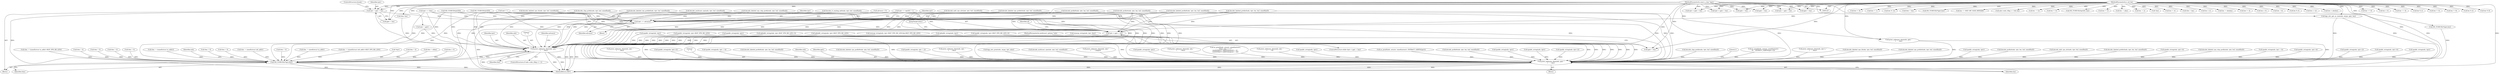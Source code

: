 digraph "0_tcpdump_d10a0f980fe8f9407ab1ffbd612641433ebe175e@integer" {
"1001623" [label="(Call,tptr = pptr + len)"];
"1000128" [label="(MethodParameterIn,const u_char *pptr)"];
"1000129" [label="(MethodParameterIn,u_int len)"];
"1001634" [label="(Call,tptr += advance)"];
"1001167" [label="(Call,tptr < pptr + len)"];
"1001615" [label="(Call,print_unknown_data(ndo, tptr, \"\n\t    \", tlen))"];
"1001597" [label="(Call,ND_TCHECK2(*tptr,tlen))"];
"1002909" [label="(Call,print_unknown_data(ndo, pptr, \"\n\t    \", len))"];
"1001962" [label="(Call,decode_clnp_prefix(ndo, tptr, buf, sizeof(buf)))"];
"1000939" [label="(Call,tlen = 0)"];
"1000845" [label="(Call,tlen = 0)"];
"1002915" [label="(Literal,1)"];
"1000391" [label="(Call,len == 6)"];
"1002237" [label="(Call,as_printf(ndo, astostr, sizeof(astostr),\n\t\t\t    EXTRACT_32BITS(tptr+2)))"];
"1000909" [label="(Call,ip6addr_string(ndo, tptr+BGP_VPN_RD_LEN))"];
"1000864" [label="(Call,tlen -= sizeof(struct in6_addr))"];
"1002654" [label="(Call,len < 4)"];
"1002817" [label="(Call,len == 0)"];
"1001598" [label="(Call,*tptr)"];
"1000180" [label="(Call,len % 2)"];
"1001111" [label="(Call,tptr += tlen)"];
"1002109" [label="(Call,print_unknown_data(ndo, tptr-3, \"\n\t    \", tlen))"];
"1001930" [label="(Call,decode_labeled_vpn_l2(ndo, tptr, buf, sizeof(buf)))"];
"1001786" [label="(Call,decode_labeled_vpn_prefix4(ndo, tptr, buf, sizeof(buf)))"];
"1000362" [label="(Call,len != 0)"];
"1000376" [label="(Call,len != 8)"];
"1000573" [label="(Call,len % 4)"];
"1000977" [label="(Call,isonsap_string(ndo, tptr, tlen))"];
"1000958" [label="(Call,tlen -= (sizeof(struct in_addr)))"];
"1001262" [label="(Call,decode_labeled_vpn_prefix4(ndo, tptr, buf, sizeof(buf)))"];
"1001603" [label="(Identifier,ndo)"];
"1001615" [label="(Call,print_unknown_data(ndo, tptr, \"\n\t    \", tlen))"];
"1001534" [label="(Call,decode_clnp_prefix(ndo, tptr, buf, sizeof(buf)))"];
"1000128" [label="(MethodParameterIn,const u_char *pptr)"];
"1002904" [label="(Block,)"];
"1001623" [label="(Call,tptr = pptr + len)"];
"1000815" [label="(Call,ipaddr_string(ndo, tptr+BGP_VPN_RD_LEN))"];
"1001625" [label="(Call,pptr + len)"];
"1002136" [label="(Call,len % 8)"];
"1002536" [label="(Call,ipaddr_string(ndo, tptr))"];
"1001169" [label="(Call,pptr + len)"];
"1001706" [label="(Call,decode_prefix4(ndo, tptr, len, buf, sizeof(buf)))"];
"1002026" [label="(Call,decode_mdt_vpn_nlri(ndo, tptr, buf, sizeof(buf)))"];
"1000436" [label="(Call,len != 8)"];
"1001179" [label="(Block,)"];
"1000793" [label="(Call,tlen = 0)"];
"1001691" [label="(Call,tptr < pptr + len)"];
"1000153" [label="(Call,len != 1)"];
"1002820" [label="(Call,len % 12)"];
"1001470" [label="(Call,decode_labeled_vpn_prefix6(ndo, tptr, buf, sizeof(buf)))"];
"1001038" [label="(Call,ipaddr_string(ndo, tptr+BGP_VPN_RD_LEN+4))"];
"1000887" [label="(Call,tlen = 0)"];
"1000206" [label="(Call,tptr < pptr + len)"];
"1001597" [label="(Call,ND_TCHECK2(*tptr,tlen))"];
"1001141" [label="(Call,ND_TCHECK(tptr[0]))"];
"1000751" [label="(Call,tlen = 0)"];
"1001746" [label="(Call,decode_labeled_prefix4(ndo, tptr, len, buf, sizeof(buf)))"];
"1002203" [label="(Call,ipaddr_string(ndo, tptr+4))"];
"1000770" [label="(Call,tlen -= sizeof(struct in_addr))"];
"1001994" [label="(Call,decode_labeled_vpn_clnp_prefix(ndo, tptr, buf, sizeof(buf)))"];
"1001616" [label="(Identifier,ndo)"];
"1001566" [label="(Call,decode_labeled_vpn_clnp_prefix(ndo, tptr, buf, sizeof(buf)))"];
"1002405" [label="(Call,tlen = len)"];
"1000914" [label="(Call,tlen -= (sizeof(struct in6_addr)+BGP_VPN_RD_LEN))"];
"1000428" [label="(Call,ipaddr_string(ndo, tptr + 4))"];
"1002482" [label="(Call,ipaddr_string(ndo, tptr+4))"];
"1002874" [label="(Call,ND_TCHECK2(*pptr,len))"];
"1000200" [label="(Call,bgp_attr_get_as_size(ndo, atype, pptr, len))"];
"1001294" [label="(Call,decode_rt_routing_info(ndo, tptr, buf, sizeof(buf)))"];
"1001430" [label="(Call,decode_labeled_prefix6(ndo, tptr, len, buf, sizeof(buf)))"];
"1001609" [label="(ControlStructure,if (ndo->ndo_vflag <= 1))"];
"1001693" [label="(Call,pptr + len)"];
"1001018" [label="(Call,isonsap_string(ndo, tptr+BGP_VPN_RD_LEN,tlen-BGP_VPN_RD_LEN))"];
"1001680" [label="(Call,len == BGP_MP_NLRI_MINSIZE)"];
"1002897" [label="(Call,ndo->ndo_vflag > 1 && len)"];
"1002219" [label="(Call,ipaddr_string(ndo, tptr+2))"];
"1002461" [label="(Call,ipaddr_string(ndo, tptr+4))"];
"1001153" [label="(Call,tptr += tptr[0] + 1)"];
"1002516" [label="(Call,ipaddr_string(ndo, tptr))"];
"1000682" [label="(Call,print_unknown_data(ndo, tptr, \"\n\t    \", tlen))"];
"1001068" [label="(Call,tlen = 0)"];
"1002869" [label="(Call,len -= 12)"];
"1001166" [label="(ControlStructure,while (tptr < pptr + len))"];
"1000373" [label="(Call,len != 6)"];
"1000126" [label="(MethodParameterIn,netdissect_options *ndo)"];
"1000385" [label="(Call,ND_TCHECK2(tptr[0], len))"];
"1000142" [label="(Call,tptr = pptr)"];
"1000312" [label="(Call,len != 4)"];
"1000767" [label="(Call,ipaddr_string(ndo, tptr))"];
"1002298" [label="(Call,ipaddr_string(ndo, tptr+2))"];
"1002912" [label="(Literal,\"\n\t    \")"];
"1000463" [label="(Call,ipaddr_string(ndo, tptr + 4))"];
"1002810" [label="(Call,len -= alen)"];
"1001628" [label="(ControlStructure,break;)"];
"1002705" [label="(Call,len -= 2)"];
"1001858" [label="(Call,decode_labeled_prefix6(ndo, tptr, len, buf, sizeof(buf)))"];
"1001176" [label="(Identifier,af)"];
"1001326" [label="(Call,decode_multicast_vpn(ndo, tptr, buf, sizeof(buf)))"];
"1002910" [label="(Identifier,ndo)"];
"1002911" [label="(Identifier,pptr)"];
"1001898" [label="(Call,decode_labeled_vpn_prefix6(ndo, tptr, buf, sizeof(buf)))"];
"1001390" [label="(Call,decode_prefix6(ndo, tptr, len, buf, sizeof(buf)))"];
"1000129" [label="(MethodParameterIn,u_int len)"];
"1000190" [label="(Call,!len)"];
"1001635" [label="(Identifier,tptr)"];
"1000701" [label="(Call,tlen = nhlen)"];
"1000408" [label="(Call,ipaddr_string(ndo, tptr + 2))"];
"1000208" [label="(Call,pptr + len)"];
"1001092" [label="(Call,print_unknown_data(ndo, tptr, \"\n\t    \", tlen))"];
"1000548" [label="(Call,len != 4)"];
"1001637" [label="(JumpTarget,done:)"];
"1002562" [label="(Call,tlen = len)"];
"1001624" [label="(Identifier,tptr)"];
"1001222" [label="(Call,decode_labeled_prefix4(ndo, tptr, len, buf, sizeof(buf)))"];
"1001617" [label="(Identifier,tptr)"];
"1002688" [label="(Call,len < 2)"];
"1002913" [label="(Identifier,len)"];
"1001619" [label="(Identifier,tlen)"];
"1000718" [label="(Call,tlen > 0)"];
"1000955" [label="(Call,ipaddr_string(ndo, tptr))"];
"1001634" [label="(Call,tptr += advance)"];
"1002731" [label="(Call,len -= alenlen)"];
"1001618" [label="(Literal,\"\n\t    \")"];
"1002800" [label="(Call,bgp_attr_print(ndo, atype, tptr, alen))"];
"1002905" [label="(Call,ND_TCHECK2(*pptr,len))"];
"1002058" [label="(Call,decode_multicast_vpn(ndo, tptr, buf, sizeof(buf)))"];
"1000338" [label="(Call,len != 4)"];
"1002834" [label="(Call,len > 0)"];
"1000820" [label="(Call,tlen -= (sizeof(struct in_addr)+BGP_VPN_RD_LEN))"];
"1002635" [label="(Call,print_unknown_data(ndo, tptr,\"\n\t      \", length))"];
"1002909" [label="(Call,print_unknown_data(ndo, pptr, \"\n\t    \", len))"];
"1002890" [label="(Call,print_unknown_data(ndo, pptr, \"\n\t    \", len))"];
"1002499" [label="(Call,ipaddr_string(ndo, tptr))"];
"1001621" [label="(Identifier,advance)"];
"1002673" [label="(Call,len -=4)"];
"1001600" [label="(Identifier,tlen)"];
"1000471" [label="(Call,len % 4)"];
"1002919" [label="(MethodReturn,RET)"];
"1001114" [label="(Call,ND_TCHECK(tptr[0]))"];
"1000145" [label="(Call,tlen=len)"];
"1001358" [label="(Call,decode_mdt_vpn_nlri(ndo, tptr, buf, sizeof(buf)))"];
"1002552" [label="(Call,print_unknown_data(ndo, tptr, \"\n\t      \", tlen))"];
"1001167" [label="(Call,tptr < pptr + len)"];
"1002861" [label="(Call,len > 12)"];
"1000258" [label="(Call,as_printf(ndo, astostr, sizeof(astostr),\n\t\t\t\tas_size == 2 ?\n\t\t\t\tEXTRACT_16BITS(&tptr[2 + i]) :\n\t\t\t\tEXTRACT_32BITS(&tptr[2 + i])))"];
"1000999" [label="(Call,tlen = 0)"];
"1002719" [label="(Call,len < alenlen)"];
"1002378" [label="(Call,print_unknown_data(ndo, tptr, \"\n\t      \", 8))"];
"1002119" [label="(Call,tptr = pptr + len)"];
"1001630" [label="(Call,advance < 0)"];
"1001168" [label="(Identifier,tptr)"];
"1001636" [label="(Identifier,advance)"];
"1000598" [label="(Call,ipaddr_string(ndo, tptr))"];
"1002663" [label="(Call,as_printf(ndo, astostr, sizeof(astostr), EXTRACT_32BITS(tptr)))"];
"1001058" [label="(Call,ip6addr_string(ndo, tptr+BGP_VPN_RD_LEN+3))"];
"1001818" [label="(Call,decode_prefix6(ndo, tptr, len, buf, sizeof(buf)))"];
"1001172" [label="(Block,)"];
"1000861" [label="(Call,ip6addr_string(ndo, tptr))"];
"1001182" [label="(Call,decode_prefix4(ndo, tptr, len, buf, sizeof(buf)))"];
"1000567" [label="(Call,ipaddr_string(ndo, tptr))"];
"1001123" [label="(Call,tptr++)"];
"1000331" [label="(Call,ipaddr_string(ndo, tptr))"];
"1002121" [label="(Call,pptr + len)"];
"1000984" [label="(Call,tlen = 0)"];
"1002284" [label="(Call,ipaddr_string(ndo, tptr+2))"];
"1001502" [label="(Call,decode_labeled_vpn_l2(ndo, tptr, buf, sizeof(buf)))"];
"1001623" -> "1001179"  [label="AST: "];
"1001623" -> "1001625"  [label="CFG: "];
"1001624" -> "1001623"  [label="AST: "];
"1001625" -> "1001623"  [label="AST: "];
"1001628" -> "1001623"  [label="CFG: "];
"1001623" -> "1002919"  [label="DDG: "];
"1001623" -> "1002919"  [label="DDG: "];
"1000128" -> "1001623"  [label="DDG: "];
"1000129" -> "1001623"  [label="DDG: "];
"1001623" -> "1001634"  [label="DDG: "];
"1000128" -> "1000125"  [label="AST: "];
"1000128" -> "1002919"  [label="DDG: "];
"1000128" -> "1000142"  [label="DDG: "];
"1000128" -> "1000200"  [label="DDG: "];
"1000128" -> "1000206"  [label="DDG: "];
"1000128" -> "1000208"  [label="DDG: "];
"1000128" -> "1001167"  [label="DDG: "];
"1000128" -> "1001169"  [label="DDG: "];
"1000128" -> "1001625"  [label="DDG: "];
"1000128" -> "1001691"  [label="DDG: "];
"1000128" -> "1001693"  [label="DDG: "];
"1000128" -> "1002119"  [label="DDG: "];
"1000128" -> "1002121"  [label="DDG: "];
"1000128" -> "1002890"  [label="DDG: "];
"1000128" -> "1002909"  [label="DDG: "];
"1000129" -> "1000125"  [label="AST: "];
"1000129" -> "1002919"  [label="DDG: "];
"1000129" -> "1000145"  [label="DDG: "];
"1000129" -> "1000153"  [label="DDG: "];
"1000129" -> "1000180"  [label="DDG: "];
"1000129" -> "1000190"  [label="DDG: "];
"1000129" -> "1000200"  [label="DDG: "];
"1000129" -> "1000206"  [label="DDG: "];
"1000129" -> "1000208"  [label="DDG: "];
"1000129" -> "1000312"  [label="DDG: "];
"1000129" -> "1000338"  [label="DDG: "];
"1000129" -> "1000362"  [label="DDG: "];
"1000129" -> "1000373"  [label="DDG: "];
"1000129" -> "1000376"  [label="DDG: "];
"1000129" -> "1000385"  [label="DDG: "];
"1000129" -> "1000391"  [label="DDG: "];
"1000129" -> "1000436"  [label="DDG: "];
"1000129" -> "1000471"  [label="DDG: "];
"1000129" -> "1000548"  [label="DDG: "];
"1000129" -> "1000573"  [label="DDG: "];
"1000129" -> "1001167"  [label="DDG: "];
"1000129" -> "1001169"  [label="DDG: "];
"1000129" -> "1001625"  [label="DDG: "];
"1000129" -> "1001680"  [label="DDG: "];
"1000129" -> "1001691"  [label="DDG: "];
"1000129" -> "1001693"  [label="DDG: "];
"1000129" -> "1002119"  [label="DDG: "];
"1000129" -> "1002121"  [label="DDG: "];
"1000129" -> "1002136"  [label="DDG: "];
"1000129" -> "1002405"  [label="DDG: "];
"1000129" -> "1002562"  [label="DDG: "];
"1000129" -> "1002654"  [label="DDG: "];
"1000129" -> "1002673"  [label="DDG: "];
"1000129" -> "1002688"  [label="DDG: "];
"1000129" -> "1002705"  [label="DDG: "];
"1000129" -> "1002719"  [label="DDG: "];
"1000129" -> "1002731"  [label="DDG: "];
"1000129" -> "1002810"  [label="DDG: "];
"1000129" -> "1002817"  [label="DDG: "];
"1000129" -> "1002820"  [label="DDG: "];
"1000129" -> "1002834"  [label="DDG: "];
"1000129" -> "1002861"  [label="DDG: "];
"1000129" -> "1002869"  [label="DDG: "];
"1000129" -> "1002874"  [label="DDG: "];
"1000129" -> "1002890"  [label="DDG: "];
"1000129" -> "1002897"  [label="DDG: "];
"1000129" -> "1002905"  [label="DDG: "];
"1000129" -> "1002909"  [label="DDG: "];
"1001634" -> "1001172"  [label="AST: "];
"1001634" -> "1001636"  [label="CFG: "];
"1001635" -> "1001634"  [label="AST: "];
"1001636" -> "1001634"  [label="AST: "];
"1001168" -> "1001634"  [label="CFG: "];
"1001634" -> "1002919"  [label="DDG: "];
"1001634" -> "1001167"  [label="DDG: "];
"1001630" -> "1001634"  [label="DDG: "];
"1001294" -> "1001634"  [label="DDG: "];
"1001502" -> "1001634"  [label="DDG: "];
"1001470" -> "1001634"  [label="DDG: "];
"1001358" -> "1001634"  [label="DDG: "];
"1001390" -> "1001634"  [label="DDG: "];
"1001222" -> "1001634"  [label="DDG: "];
"1001430" -> "1001634"  [label="DDG: "];
"1001534" -> "1001634"  [label="DDG: "];
"1001182" -> "1001634"  [label="DDG: "];
"1001326" -> "1001634"  [label="DDG: "];
"1001566" -> "1001634"  [label="DDG: "];
"1001262" -> "1001634"  [label="DDG: "];
"1001114" -> "1001634"  [label="DDG: "];
"1001111" -> "1001634"  [label="DDG: "];
"1001123" -> "1001634"  [label="DDG: "];
"1001153" -> "1001634"  [label="DDG: "];
"1001141" -> "1001634"  [label="DDG: "];
"1001167" -> "1001166"  [label="AST: "];
"1001167" -> "1001169"  [label="CFG: "];
"1001168" -> "1001167"  [label="AST: "];
"1001169" -> "1001167"  [label="AST: "];
"1001176" -> "1001167"  [label="CFG: "];
"1001637" -> "1001167"  [label="CFG: "];
"1001167" -> "1002919"  [label="DDG: "];
"1001167" -> "1002919"  [label="DDG: "];
"1001167" -> "1002919"  [label="DDG: "];
"1001123" -> "1001167"  [label="DDG: "];
"1001153" -> "1001167"  [label="DDG: "];
"1001141" -> "1001167"  [label="DDG: "];
"1001114" -> "1001167"  [label="DDG: "];
"1001111" -> "1001167"  [label="DDG: "];
"1001430" -> "1001167"  [label="DDG: "];
"1001222" -> "1001167"  [label="DDG: "];
"1001390" -> "1001167"  [label="DDG: "];
"1001182" -> "1001167"  [label="DDG: "];
"1001167" -> "1001615"  [label="DDG: "];
"1001615" -> "1001609"  [label="AST: "];
"1001615" -> "1001619"  [label="CFG: "];
"1001616" -> "1001615"  [label="AST: "];
"1001617" -> "1001615"  [label="AST: "];
"1001618" -> "1001615"  [label="AST: "];
"1001619" -> "1001615"  [label="AST: "];
"1001621" -> "1001615"  [label="CFG: "];
"1001615" -> "1002919"  [label="DDG: "];
"1001615" -> "1002919"  [label="DDG: "];
"1001615" -> "1002919"  [label="DDG: "];
"1001615" -> "1001597"  [label="DDG: "];
"1001294" -> "1001615"  [label="DDG: "];
"1000815" -> "1001615"  [label="DDG: "];
"1001534" -> "1001615"  [label="DDG: "];
"1001358" -> "1001615"  [label="DDG: "];
"1001262" -> "1001615"  [label="DDG: "];
"1001018" -> "1001615"  [label="DDG: "];
"1001470" -> "1001615"  [label="DDG: "];
"1001058" -> "1001615"  [label="DDG: "];
"1001390" -> "1001615"  [label="DDG: "];
"1000861" -> "1001615"  [label="DDG: "];
"1001566" -> "1001615"  [label="DDG: "];
"1001222" -> "1001615"  [label="DDG: "];
"1001182" -> "1001615"  [label="DDG: "];
"1000909" -> "1001615"  [label="DDG: "];
"1001326" -> "1001615"  [label="DDG: "];
"1000977" -> "1001615"  [label="DDG: "];
"1000955" -> "1001615"  [label="DDG: "];
"1000767" -> "1001615"  [label="DDG: "];
"1001038" -> "1001615"  [label="DDG: "];
"1001430" -> "1001615"  [label="DDG: "];
"1001502" -> "1001615"  [label="DDG: "];
"1000126" -> "1001615"  [label="DDG: "];
"1000142" -> "1001615"  [label="DDG: "];
"1001123" -> "1001615"  [label="DDG: "];
"1001153" -> "1001615"  [label="DDG: "];
"1001141" -> "1001615"  [label="DDG: "];
"1001114" -> "1001615"  [label="DDG: "];
"1001111" -> "1001615"  [label="DDG: "];
"1001597" -> "1001615"  [label="DDG: "];
"1001615" -> "1002909"  [label="DDG: "];
"1001597" -> "1001179"  [label="AST: "];
"1001597" -> "1001600"  [label="CFG: "];
"1001598" -> "1001597"  [label="AST: "];
"1001600" -> "1001597"  [label="AST: "];
"1001603" -> "1001597"  [label="CFG: "];
"1001597" -> "1002919"  [label="DDG: "];
"1001597" -> "1002919"  [label="DDG: "];
"1001597" -> "1002919"  [label="DDG: "];
"1001123" -> "1001597"  [label="DDG: "];
"1001153" -> "1001597"  [label="DDG: "];
"1001141" -> "1001597"  [label="DDG: "];
"1001114" -> "1001597"  [label="DDG: "];
"1001111" -> "1001597"  [label="DDG: "];
"1000145" -> "1001597"  [label="DDG: "];
"1000864" -> "1001597"  [label="DDG: "];
"1000939" -> "1001597"  [label="DDG: "];
"1000845" -> "1001597"  [label="DDG: "];
"1000793" -> "1001597"  [label="DDG: "];
"1000701" -> "1001597"  [label="DDG: "];
"1000751" -> "1001597"  [label="DDG: "];
"1000887" -> "1001597"  [label="DDG: "];
"1000984" -> "1001597"  [label="DDG: "];
"1000820" -> "1001597"  [label="DDG: "];
"1001068" -> "1001597"  [label="DDG: "];
"1000718" -> "1001597"  [label="DDG: "];
"1000914" -> "1001597"  [label="DDG: "];
"1000958" -> "1001597"  [label="DDG: "];
"1000770" -> "1001597"  [label="DDG: "];
"1000999" -> "1001597"  [label="DDG: "];
"1002909" -> "1002904"  [label="AST: "];
"1002909" -> "1002913"  [label="CFG: "];
"1002910" -> "1002909"  [label="AST: "];
"1002911" -> "1002909"  [label="AST: "];
"1002912" -> "1002909"  [label="AST: "];
"1002913" -> "1002909"  [label="AST: "];
"1002915" -> "1002909"  [label="CFG: "];
"1002909" -> "1002919"  [label="DDG: "];
"1002909" -> "1002919"  [label="DDG: "];
"1002909" -> "1002919"  [label="DDG: "];
"1002909" -> "1002919"  [label="DDG: "];
"1000682" -> "1002909"  [label="DDG: "];
"1002058" -> "1002909"  [label="DDG: "];
"1001018" -> "1002909"  [label="DDG: "];
"1001706" -> "1002909"  [label="DDG: "];
"1002026" -> "1002909"  [label="DDG: "];
"1001470" -> "1002909"  [label="DDG: "];
"1002552" -> "1002909"  [label="DDG: "];
"1001390" -> "1002909"  [label="DDG: "];
"1000861" -> "1002909"  [label="DDG: "];
"1002890" -> "1002909"  [label="DDG: "];
"1002890" -> "1002909"  [label="DDG: "];
"1000258" -> "1002909"  [label="DDG: "];
"1001294" -> "1002909"  [label="DDG: "];
"1002461" -> "1002909"  [label="DDG: "];
"1001566" -> "1002909"  [label="DDG: "];
"1001222" -> "1002909"  [label="DDG: "];
"1000815" -> "1002909"  [label="DDG: "];
"1001858" -> "1002909"  [label="DDG: "];
"1001818" -> "1002909"  [label="DDG: "];
"1000200" -> "1002909"  [label="DDG: "];
"1000200" -> "1002909"  [label="DDG: "];
"1000598" -> "1002909"  [label="DDG: "];
"1001746" -> "1002909"  [label="DDG: "];
"1002284" -> "1002909"  [label="DDG: "];
"1001534" -> "1002909"  [label="DDG: "];
"1002482" -> "1002909"  [label="DDG: "];
"1000567" -> "1002909"  [label="DDG: "];
"1001962" -> "1002909"  [label="DDG: "];
"1002219" -> "1002909"  [label="DDG: "];
"1000408" -> "1002909"  [label="DDG: "];
"1002663" -> "1002909"  [label="DDG: "];
"1002635" -> "1002909"  [label="DDG: "];
"1001358" -> "1002909"  [label="DDG: "];
"1001786" -> "1002909"  [label="DDG: "];
"1002203" -> "1002909"  [label="DDG: "];
"1001262" -> "1002909"  [label="DDG: "];
"1000331" -> "1002909"  [label="DDG: "];
"1002536" -> "1002909"  [label="DDG: "];
"1001898" -> "1002909"  [label="DDG: "];
"1002499" -> "1002909"  [label="DDG: "];
"1002298" -> "1002909"  [label="DDG: "];
"1001182" -> "1002909"  [label="DDG: "];
"1002378" -> "1002909"  [label="DDG: "];
"1000909" -> "1002909"  [label="DDG: "];
"1000463" -> "1002909"  [label="DDG: "];
"1002109" -> "1002909"  [label="DDG: "];
"1002516" -> "1002909"  [label="DDG: "];
"1002237" -> "1002909"  [label="DDG: "];
"1001092" -> "1002909"  [label="DDG: "];
"1002800" -> "1002909"  [label="DDG: "];
"1001930" -> "1002909"  [label="DDG: "];
"1001058" -> "1002909"  [label="DDG: "];
"1001326" -> "1002909"  [label="DDG: "];
"1000977" -> "1002909"  [label="DDG: "];
"1000955" -> "1002909"  [label="DDG: "];
"1000428" -> "1002909"  [label="DDG: "];
"1001994" -> "1002909"  [label="DDG: "];
"1000767" -> "1002909"  [label="DDG: "];
"1001038" -> "1002909"  [label="DDG: "];
"1001430" -> "1002909"  [label="DDG: "];
"1001502" -> "1002909"  [label="DDG: "];
"1000126" -> "1002909"  [label="DDG: "];
"1002905" -> "1002909"  [label="DDG: "];
}
